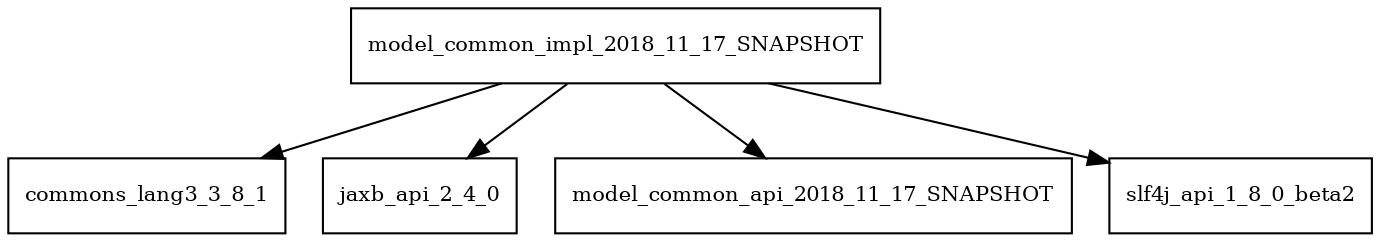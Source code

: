 digraph model_common_impl_2018_11_17_SNAPSHOT_dependencies {
  node [shape = box, fontsize=10.0];
  model_common_impl_2018_11_17_SNAPSHOT -> commons_lang3_3_8_1;
  model_common_impl_2018_11_17_SNAPSHOT -> jaxb_api_2_4_0;
  model_common_impl_2018_11_17_SNAPSHOT -> model_common_api_2018_11_17_SNAPSHOT;
  model_common_impl_2018_11_17_SNAPSHOT -> slf4j_api_1_8_0_beta2;
}
